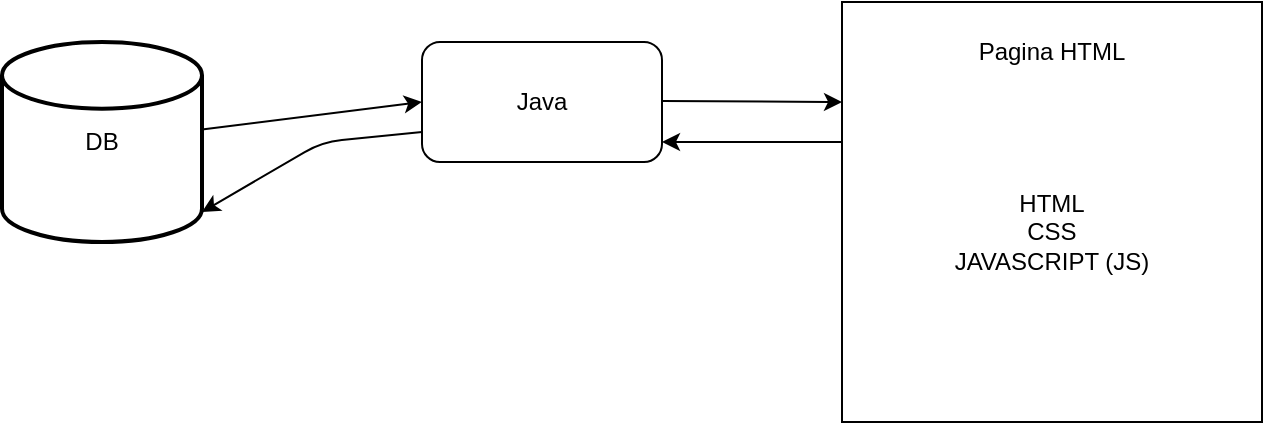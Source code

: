 <mxfile version="13.9.7" type="device"><diagram id="h7fIOI3VvHY7ADU54cjU" name="Page-1"><mxGraphModel dx="1422" dy="794" grid="1" gridSize="10" guides="1" tooltips="1" connect="1" arrows="1" fold="1" page="1" pageScale="1" pageWidth="827" pageHeight="1169" math="0" shadow="0"><root><mxCell id="0"/><mxCell id="1" parent="0"/><mxCell id="OE7OVzoBqH-QwafwwkuT-1" value="" style="strokeWidth=2;html=1;shape=mxgraph.flowchart.database;whiteSpace=wrap;" vertex="1" parent="1"><mxGeometry x="130" y="220" width="100" height="100" as="geometry"/></mxCell><mxCell id="OE7OVzoBqH-QwafwwkuT-2" value="" style="rounded=1;whiteSpace=wrap;html=1;" vertex="1" parent="1"><mxGeometry x="340" y="220" width="120" height="60" as="geometry"/></mxCell><mxCell id="OE7OVzoBqH-QwafwwkuT-3" value="" style="whiteSpace=wrap;html=1;aspect=fixed;" vertex="1" parent="1"><mxGeometry x="550" y="200" width="210" height="210" as="geometry"/></mxCell><mxCell id="OE7OVzoBqH-QwafwwkuT-4" value="" style="endArrow=classic;html=1;entryX=0;entryY=0.5;entryDx=0;entryDy=0;" edge="1" parent="1" source="OE7OVzoBqH-QwafwwkuT-1" target="OE7OVzoBqH-QwafwwkuT-2"><mxGeometry width="50" height="50" relative="1" as="geometry"><mxPoint x="230" y="300" as="sourcePoint"/><mxPoint x="300.711" y="250" as="targetPoint"/></mxGeometry></mxCell><mxCell id="OE7OVzoBqH-QwafwwkuT-5" value="" style="endArrow=classic;html=1;" edge="1" parent="1"><mxGeometry width="50" height="50" relative="1" as="geometry"><mxPoint x="460" y="249.5" as="sourcePoint"/><mxPoint x="550" y="250" as="targetPoint"/></mxGeometry></mxCell><mxCell id="OE7OVzoBqH-QwafwwkuT-6" value="Pagina HTML" style="text;html=1;strokeColor=none;fillColor=none;align=center;verticalAlign=middle;whiteSpace=wrap;rounded=0;" vertex="1" parent="1"><mxGeometry x="595" y="200" width="120" height="50" as="geometry"/></mxCell><mxCell id="OE7OVzoBqH-QwafwwkuT-7" value="Java" style="text;html=1;strokeColor=none;fillColor=none;align=center;verticalAlign=middle;whiteSpace=wrap;rounded=0;" vertex="1" parent="1"><mxGeometry x="380" y="240" width="40" height="20" as="geometry"/></mxCell><mxCell id="OE7OVzoBqH-QwafwwkuT-8" value="DB" style="text;html=1;strokeColor=none;fillColor=none;align=center;verticalAlign=middle;whiteSpace=wrap;rounded=0;" vertex="1" parent="1"><mxGeometry x="160" y="260" width="40" height="20" as="geometry"/></mxCell><mxCell id="OE7OVzoBqH-QwafwwkuT-12" value="" style="endArrow=classic;html=1;" edge="1" parent="1"><mxGeometry width="50" height="50" relative="1" as="geometry"><mxPoint x="550" y="270" as="sourcePoint"/><mxPoint x="460" y="270" as="targetPoint"/><Array as="points"><mxPoint x="510" y="270"/></Array></mxGeometry></mxCell><mxCell id="OE7OVzoBqH-QwafwwkuT-13" value="" style="endArrow=classic;html=1;exitX=0;exitY=0.75;exitDx=0;exitDy=0;entryX=1;entryY=0.85;entryDx=0;entryDy=0;entryPerimeter=0;" edge="1" parent="1" source="OE7OVzoBqH-QwafwwkuT-2" target="OE7OVzoBqH-QwafwwkuT-1"><mxGeometry width="50" height="50" relative="1" as="geometry"><mxPoint x="330" y="270" as="sourcePoint"/><mxPoint x="240" y="270" as="targetPoint"/><Array as="points"><mxPoint x="290" y="270"/></Array></mxGeometry></mxCell><mxCell id="OE7OVzoBqH-QwafwwkuT-14" value="HTML&lt;br&gt;CSS&lt;br&gt;JAVASCRIPT (JS)" style="text;html=1;strokeColor=none;fillColor=none;align=center;verticalAlign=middle;whiteSpace=wrap;rounded=0;" vertex="1" parent="1"><mxGeometry x="580" y="260" width="150" height="110" as="geometry"/></mxCell></root></mxGraphModel></diagram></mxfile>